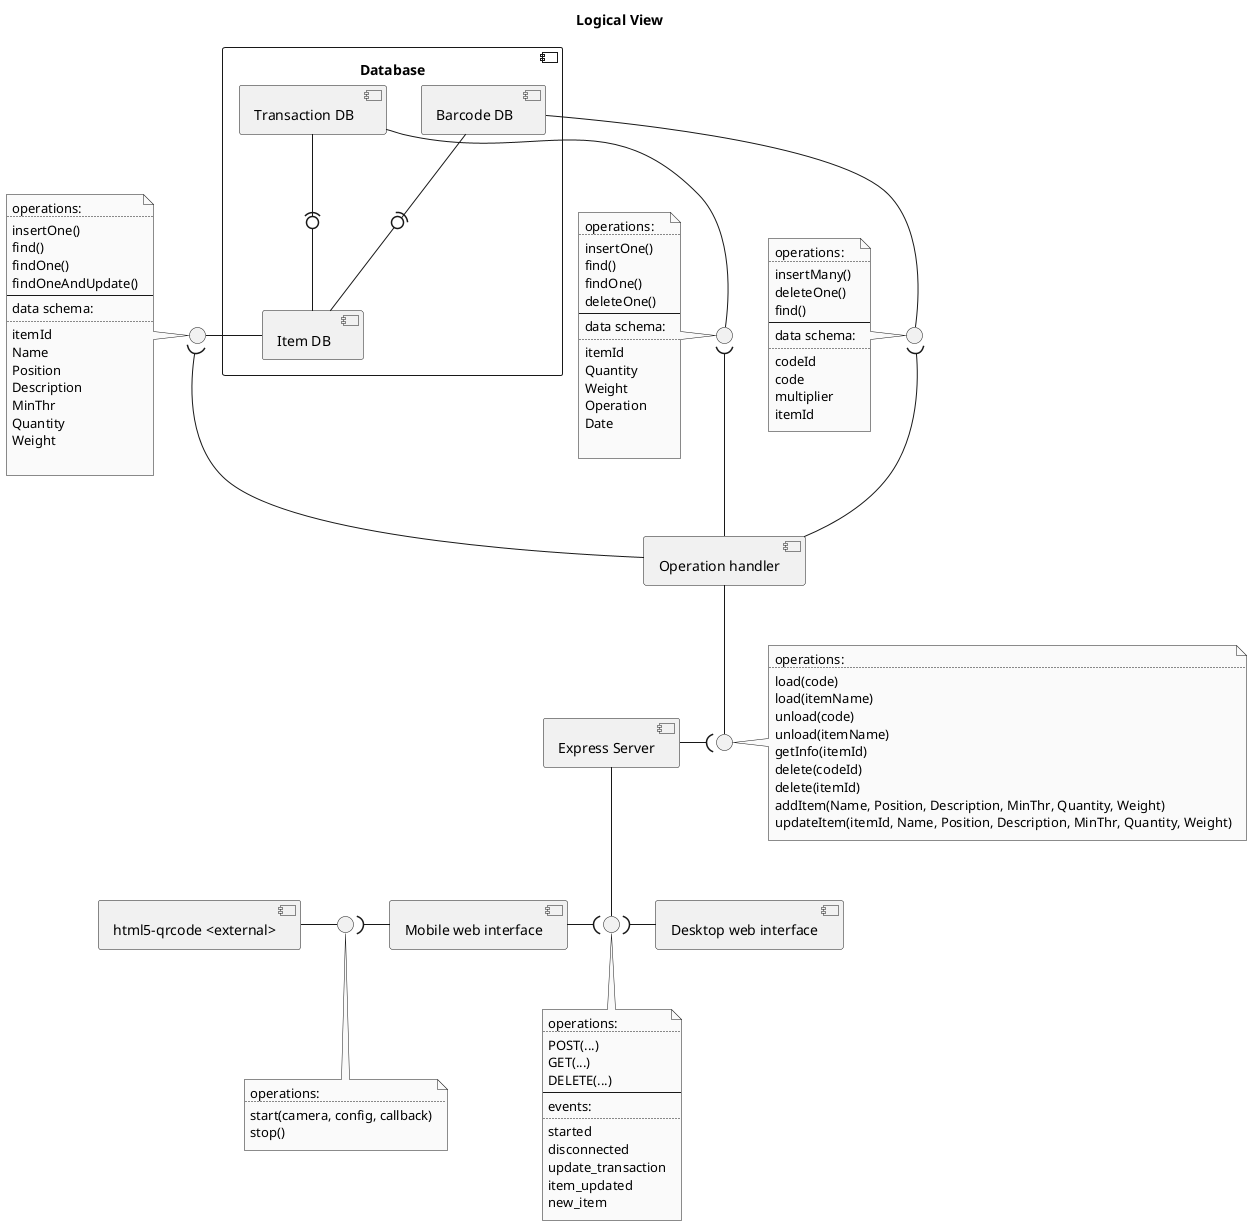 @startuml

title Logical View

[html5-qrcode <external>] as QR
interface " " as QRI
QR - QRI

component Database {
   component [Item DB  <$database{scale=0.33}>] as PDB
   component [Barcode DB  <$database{scale=0.33}>] as BDB
   component [Transaction DB  <$database{scale=0.33}>] as TDB
   BDB -(0- PDB
   TDB -(0- PDB
}
interface " " as PDBI
PDB - PDBI
interface " " as BDBI
BDB -- BDBI
interface " " as TDBI
TDB -- TDBI


[Desktop web interface] as DWI
[Mobile web interface] as MWI
[Operation handler] as OH
interface " " as OHI
OH -- OHI

[Express Server] as ES
interface " " as ESI
ES -- ESI

PDBI )- OH
BDBI )-- OH
TDBI )-- OH

ES -( OHI

ESI )- DWI

MWI -( ESI
QRI )- MWI


note bottom of QRI
operations:
..
start(camera, config, callback)
stop()
end note

note bottom of ESI
operations:
..
POST(...)
GET(...)
DELETE(...)
--
events:
..
started
disconnected
update_transaction
item_updated
new_item
end note

note right of OHI
operations:
..
load(code)
load(itemName)
unload(code)
unload(itemName)
getInfo(itemId)
delete(codeId)
delete(itemId)
addItem(Name, Position, Description, MinThr, Quantity, Weight)
updateItem(itemId, Name, Position, Description, MinThr, Quantity, Weight)
end note

note left of PDBI
operations:
..
insertOne()
find()
findOne()
findOneAndUpdate()
--
data schema:
..
itemId
Name
Position
Description
MinThr
Quantity
Weight

end note

note left of BDBI
operations:
..
insertMany()
deleteOne()
find()
--
data schema:
..
codeId
code
multiplier
itemId
end note

note left of TDBI
operations:
..
insertOne()
find()
findOne()
deleteOne()
--
data schema:
..
itemId
Quantity
Weight
Operation
Date

end note



skinparam monochrome true
skinparam shadowing false
@enduml